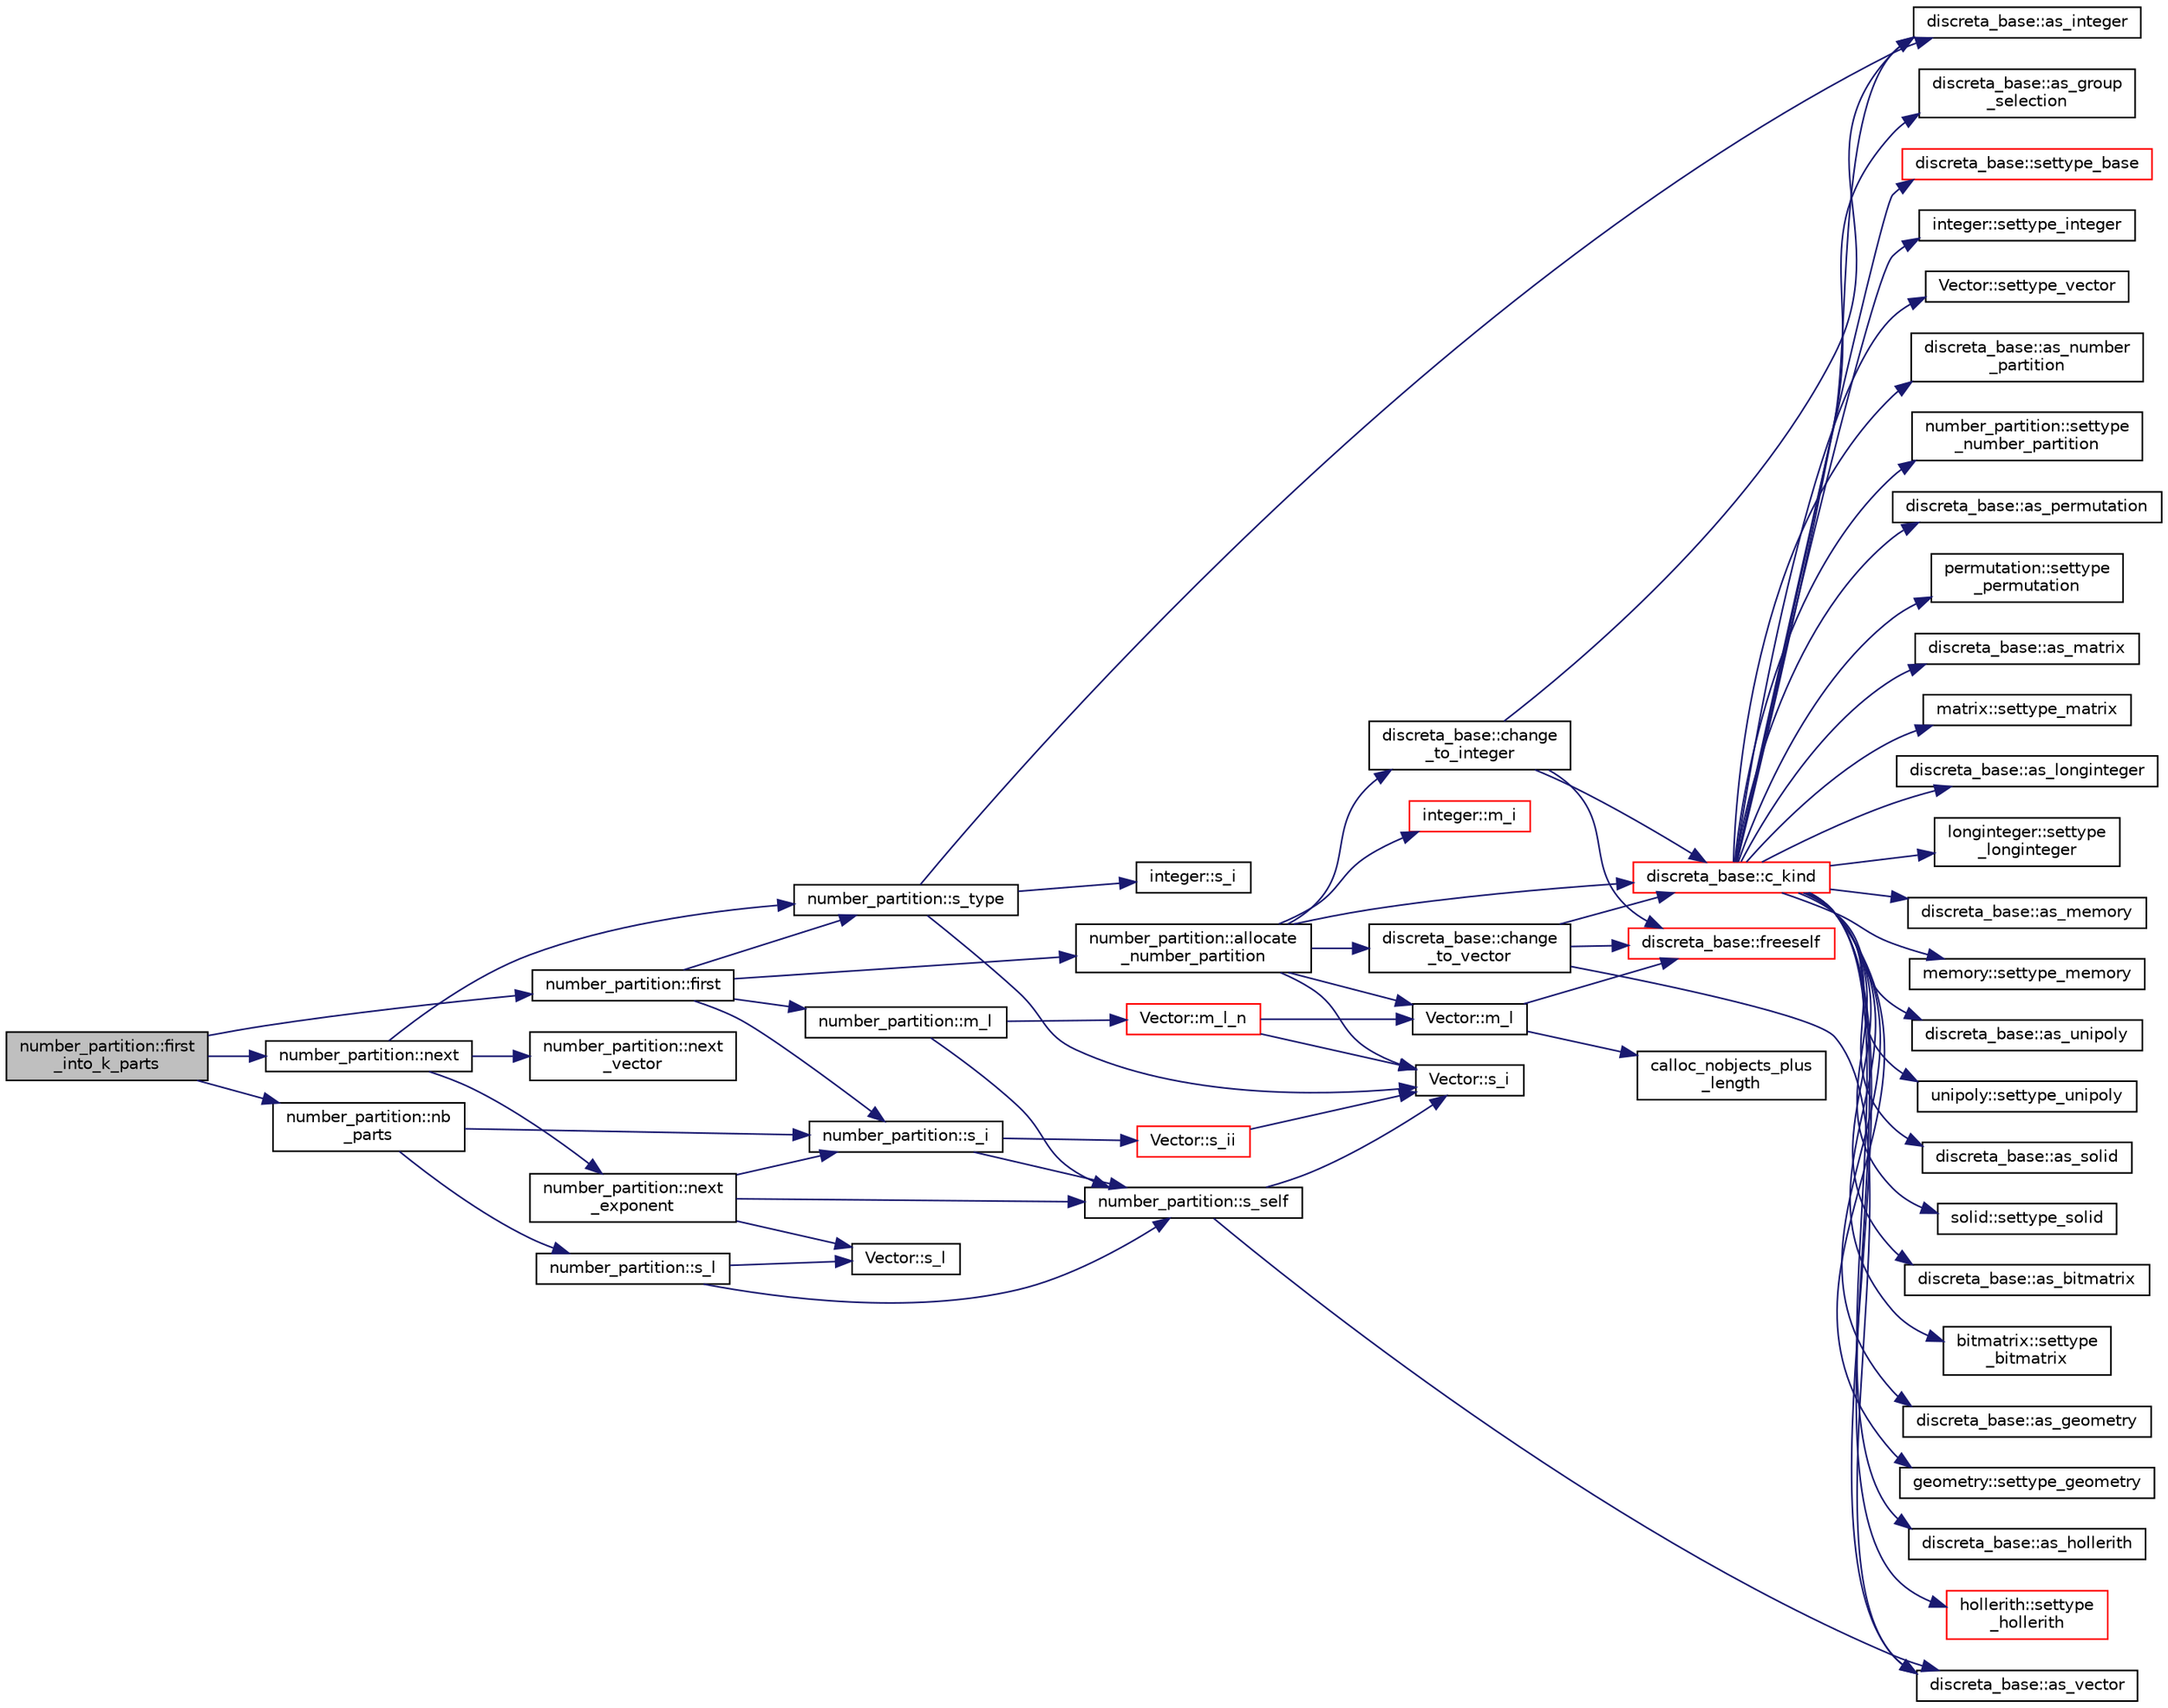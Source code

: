 digraph "number_partition::first_into_k_parts"
{
  edge [fontname="Helvetica",fontsize="10",labelfontname="Helvetica",labelfontsize="10"];
  node [fontname="Helvetica",fontsize="10",shape=record];
  rankdir="LR";
  Node494 [label="number_partition::first\l_into_k_parts",height=0.2,width=0.4,color="black", fillcolor="grey75", style="filled", fontcolor="black"];
  Node494 -> Node495 [color="midnightblue",fontsize="10",style="solid",fontname="Helvetica"];
  Node495 [label="number_partition::first",height=0.2,width=0.4,color="black", fillcolor="white", style="filled",URL="$df/d50/classnumber__partition.html#ad8fd23e15805386340aac1c807c0bbc2"];
  Node495 -> Node496 [color="midnightblue",fontsize="10",style="solid",fontname="Helvetica"];
  Node496 [label="number_partition::allocate\l_number_partition",height=0.2,width=0.4,color="black", fillcolor="white", style="filled",URL="$df/d50/classnumber__partition.html#a3c5649dc95f5ca53df4b0c58de6c1dc5"];
  Node496 -> Node497 [color="midnightblue",fontsize="10",style="solid",fontname="Helvetica"];
  Node497 [label="Vector::m_l",height=0.2,width=0.4,color="black", fillcolor="white", style="filled",URL="$d5/db2/class_vector.html#a00f5520c2a6b4f5282a1a8bcf8ea74eb"];
  Node497 -> Node498 [color="midnightblue",fontsize="10",style="solid",fontname="Helvetica"];
  Node498 [label="discreta_base::freeself",height=0.2,width=0.4,color="red", fillcolor="white", style="filled",URL="$d7/d71/classdiscreta__base.html#a9a3c9501a562293b5667c11b9174d6e5"];
  Node497 -> Node546 [color="midnightblue",fontsize="10",style="solid",fontname="Helvetica"];
  Node546 [label="calloc_nobjects_plus\l_length",height=0.2,width=0.4,color="black", fillcolor="white", style="filled",URL="$d9/d60/discreta_8h.html#a71599d54c8c17dfa065a363f5cdd0aa4"];
  Node496 -> Node547 [color="midnightblue",fontsize="10",style="solid",fontname="Helvetica"];
  Node547 [label="discreta_base::c_kind",height=0.2,width=0.4,color="red", fillcolor="white", style="filled",URL="$d7/d71/classdiscreta__base.html#adc2ff61589c2d083688e7a43f333cb62"];
  Node547 -> Node548 [color="midnightblue",fontsize="10",style="solid",fontname="Helvetica"];
  Node548 [label="discreta_base::settype_base",height=0.2,width=0.4,color="red", fillcolor="white", style="filled",URL="$d7/d71/classdiscreta__base.html#a4f42899a89447d1c3993ea07c38f8ad4"];
  Node547 -> Node507 [color="midnightblue",fontsize="10",style="solid",fontname="Helvetica"];
  Node507 [label="discreta_base::as_integer",height=0.2,width=0.4,color="black", fillcolor="white", style="filled",URL="$d7/d71/classdiscreta__base.html#a00d7691eaf874fd283d942692fe8dd26"];
  Node547 -> Node549 [color="midnightblue",fontsize="10",style="solid",fontname="Helvetica"];
  Node549 [label="integer::settype_integer",height=0.2,width=0.4,color="black", fillcolor="white", style="filled",URL="$d0/de5/classinteger.html#a6265c65ef311229acd513d748faba796"];
  Node547 -> Node509 [color="midnightblue",fontsize="10",style="solid",fontname="Helvetica"];
  Node509 [label="discreta_base::as_vector",height=0.2,width=0.4,color="black", fillcolor="white", style="filled",URL="$d7/d71/classdiscreta__base.html#a7bdd6cae39c380b128ee9e17e42cf020"];
  Node547 -> Node550 [color="midnightblue",fontsize="10",style="solid",fontname="Helvetica"];
  Node550 [label="Vector::settype_vector",height=0.2,width=0.4,color="black", fillcolor="white", style="filled",URL="$d5/db2/class_vector.html#a34e0d00b18c051f23904a8429fa6c8b4"];
  Node547 -> Node512 [color="midnightblue",fontsize="10",style="solid",fontname="Helvetica"];
  Node512 [label="discreta_base::as_number\l_partition",height=0.2,width=0.4,color="black", fillcolor="white", style="filled",URL="$d7/d71/classdiscreta__base.html#a307aa09de0e925d46697707968ffab00"];
  Node547 -> Node551 [color="midnightblue",fontsize="10",style="solid",fontname="Helvetica"];
  Node551 [label="number_partition::settype\l_number_partition",height=0.2,width=0.4,color="black", fillcolor="white", style="filled",URL="$df/d50/classnumber__partition.html#a3aaec1b557758f643ffc8555bbc358be"];
  Node547 -> Node514 [color="midnightblue",fontsize="10",style="solid",fontname="Helvetica"];
  Node514 [label="discreta_base::as_permutation",height=0.2,width=0.4,color="black", fillcolor="white", style="filled",URL="$d7/d71/classdiscreta__base.html#aa4e72f36a82984239b12ae831e131098"];
  Node547 -> Node552 [color="midnightblue",fontsize="10",style="solid",fontname="Helvetica"];
  Node552 [label="permutation::settype\l_permutation",height=0.2,width=0.4,color="black", fillcolor="white", style="filled",URL="$d0/d08/classpermutation.html#af1eea29f86195cede9562e444664c28c"];
  Node547 -> Node516 [color="midnightblue",fontsize="10",style="solid",fontname="Helvetica"];
  Node516 [label="discreta_base::as_matrix",height=0.2,width=0.4,color="black", fillcolor="white", style="filled",URL="$d7/d71/classdiscreta__base.html#ae4d7f56d917a4707b838fbffde6467ff"];
  Node547 -> Node553 [color="midnightblue",fontsize="10",style="solid",fontname="Helvetica"];
  Node553 [label="matrix::settype_matrix",height=0.2,width=0.4,color="black", fillcolor="white", style="filled",URL="$d1/d8d/classmatrix.html#a1780283a64a789e4084d792683d276bb"];
  Node547 -> Node519 [color="midnightblue",fontsize="10",style="solid",fontname="Helvetica"];
  Node519 [label="discreta_base::as_longinteger",height=0.2,width=0.4,color="black", fillcolor="white", style="filled",URL="$d7/d71/classdiscreta__base.html#a20a094639eb711b10c8694c51937f7cd"];
  Node547 -> Node554 [color="midnightblue",fontsize="10",style="solid",fontname="Helvetica"];
  Node554 [label="longinteger::settype\l_longinteger",height=0.2,width=0.4,color="black", fillcolor="white", style="filled",URL="$d3/d71/classlonginteger.html#ae5f811ece8df31b9ff114368a18e1dc5"];
  Node547 -> Node522 [color="midnightblue",fontsize="10",style="solid",fontname="Helvetica"];
  Node522 [label="discreta_base::as_memory",height=0.2,width=0.4,color="black", fillcolor="white", style="filled",URL="$d7/d71/classdiscreta__base.html#ad94b2d7dce0cd4fa22db57f6e79c4bd2"];
  Node547 -> Node555 [color="midnightblue",fontsize="10",style="solid",fontname="Helvetica"];
  Node555 [label="memory::settype_memory",height=0.2,width=0.4,color="black", fillcolor="white", style="filled",URL="$d8/d99/classmemory.html#a33aae277f9b8fe36b02e9d5da895451b"];
  Node547 -> Node524 [color="midnightblue",fontsize="10",style="solid",fontname="Helvetica"];
  Node524 [label="discreta_base::as_unipoly",height=0.2,width=0.4,color="black", fillcolor="white", style="filled",URL="$d7/d71/classdiscreta__base.html#ad50d8027f039fe5c2478cddb243adc9d"];
  Node547 -> Node556 [color="midnightblue",fontsize="10",style="solid",fontname="Helvetica"];
  Node556 [label="unipoly::settype_unipoly",height=0.2,width=0.4,color="black", fillcolor="white", style="filled",URL="$d1/d89/classunipoly.html#a8db854fcc85c5e1150b1f1b1c005c95b"];
  Node547 -> Node526 [color="midnightblue",fontsize="10",style="solid",fontname="Helvetica"];
  Node526 [label="discreta_base::as_solid",height=0.2,width=0.4,color="black", fillcolor="white", style="filled",URL="$d7/d71/classdiscreta__base.html#a1fc5f2b85ec97ab0a69dd64903c970a5"];
  Node547 -> Node557 [color="midnightblue",fontsize="10",style="solid",fontname="Helvetica"];
  Node557 [label="solid::settype_solid",height=0.2,width=0.4,color="black", fillcolor="white", style="filled",URL="$d8/def/classsolid.html#a775bd4821f75a8aee4ea3d4335ff90e0"];
  Node547 -> Node528 [color="midnightblue",fontsize="10",style="solid",fontname="Helvetica"];
  Node528 [label="discreta_base::as_bitmatrix",height=0.2,width=0.4,color="black", fillcolor="white", style="filled",URL="$d7/d71/classdiscreta__base.html#a071ad54ea8ef6c9d1d15f532e5a76df6"];
  Node547 -> Node558 [color="midnightblue",fontsize="10",style="solid",fontname="Helvetica"];
  Node558 [label="bitmatrix::settype\l_bitmatrix",height=0.2,width=0.4,color="black", fillcolor="white", style="filled",URL="$de/dc8/classbitmatrix.html#acb571d947f9526665ebbdc0ce3e2a973"];
  Node547 -> Node530 [color="midnightblue",fontsize="10",style="solid",fontname="Helvetica"];
  Node530 [label="discreta_base::as_geometry",height=0.2,width=0.4,color="black", fillcolor="white", style="filled",URL="$d7/d71/classdiscreta__base.html#a38fc7b4cdd830703e9d87354b79bc5c8"];
  Node547 -> Node559 [color="midnightblue",fontsize="10",style="solid",fontname="Helvetica"];
  Node559 [label="geometry::settype_geometry",height=0.2,width=0.4,color="black", fillcolor="white", style="filled",URL="$da/d44/classgeometry.html#ab4a336baba6a3f56f5ffa053a5be5ba7"];
  Node547 -> Node532 [color="midnightblue",fontsize="10",style="solid",fontname="Helvetica"];
  Node532 [label="discreta_base::as_hollerith",height=0.2,width=0.4,color="black", fillcolor="white", style="filled",URL="$d7/d71/classdiscreta__base.html#a3e66f82711f314710107e2f29e589690"];
  Node547 -> Node560 [color="midnightblue",fontsize="10",style="solid",fontname="Helvetica"];
  Node560 [label="hollerith::settype\l_hollerith",height=0.2,width=0.4,color="red", fillcolor="white", style="filled",URL="$d8/d99/classhollerith.html#a23bbd4acfc88a0e90f1245f243f51f76"];
  Node547 -> Node534 [color="midnightblue",fontsize="10",style="solid",fontname="Helvetica"];
  Node534 [label="discreta_base::as_group\l_selection",height=0.2,width=0.4,color="black", fillcolor="white", style="filled",URL="$d7/d71/classdiscreta__base.html#aae1bac4883c567718bef9fb610abbdc8"];
  Node496 -> Node564 [color="midnightblue",fontsize="10",style="solid",fontname="Helvetica"];
  Node564 [label="Vector::s_i",height=0.2,width=0.4,color="black", fillcolor="white", style="filled",URL="$d5/db2/class_vector.html#a1c4fe1752523df8119f70dd550244871"];
  Node496 -> Node570 [color="midnightblue",fontsize="10",style="solid",fontname="Helvetica"];
  Node570 [label="discreta_base::change\l_to_integer",height=0.2,width=0.4,color="black", fillcolor="white", style="filled",URL="$d7/d71/classdiscreta__base.html#a58a5a5bd8f8e6f2dd7b4483b66dc7bb9"];
  Node570 -> Node498 [color="midnightblue",fontsize="10",style="solid",fontname="Helvetica"];
  Node570 -> Node547 [color="midnightblue",fontsize="10",style="solid",fontname="Helvetica"];
  Node570 -> Node507 [color="midnightblue",fontsize="10",style="solid",fontname="Helvetica"];
  Node496 -> Node571 [color="midnightblue",fontsize="10",style="solid",fontname="Helvetica"];
  Node571 [label="integer::m_i",height=0.2,width=0.4,color="red", fillcolor="white", style="filled",URL="$d0/de5/classinteger.html#a869091f0a0f35f5354c8c4a70250e8a9"];
  Node496 -> Node572 [color="midnightblue",fontsize="10",style="solid",fontname="Helvetica"];
  Node572 [label="discreta_base::change\l_to_vector",height=0.2,width=0.4,color="black", fillcolor="white", style="filled",URL="$d7/d71/classdiscreta__base.html#a66186d19c55ad54af11e2a040a763c38"];
  Node572 -> Node498 [color="midnightblue",fontsize="10",style="solid",fontname="Helvetica"];
  Node572 -> Node547 [color="midnightblue",fontsize="10",style="solid",fontname="Helvetica"];
  Node572 -> Node509 [color="midnightblue",fontsize="10",style="solid",fontname="Helvetica"];
  Node495 -> Node573 [color="midnightblue",fontsize="10",style="solid",fontname="Helvetica"];
  Node573 [label="number_partition::s_type",height=0.2,width=0.4,color="black", fillcolor="white", style="filled",URL="$df/d50/classnumber__partition.html#a65f10dc2af06748e5142bbb7979cbc96"];
  Node573 -> Node564 [color="midnightblue",fontsize="10",style="solid",fontname="Helvetica"];
  Node573 -> Node507 [color="midnightblue",fontsize="10",style="solid",fontname="Helvetica"];
  Node573 -> Node574 [color="midnightblue",fontsize="10",style="solid",fontname="Helvetica"];
  Node574 [label="integer::s_i",height=0.2,width=0.4,color="black", fillcolor="white", style="filled",URL="$d0/de5/classinteger.html#adf28e9f94d4c844adaa950deeb80b904"];
  Node495 -> Node575 [color="midnightblue",fontsize="10",style="solid",fontname="Helvetica"];
  Node575 [label="number_partition::m_l",height=0.2,width=0.4,color="black", fillcolor="white", style="filled",URL="$df/d50/classnumber__partition.html#a10013ba481b6c83fe777041164f8b47b"];
  Node575 -> Node576 [color="midnightblue",fontsize="10",style="solid",fontname="Helvetica"];
  Node576 [label="number_partition::s_self",height=0.2,width=0.4,color="black", fillcolor="white", style="filled",URL="$df/d50/classnumber__partition.html#a341bbbb9aeb221d1052b029648141e37"];
  Node576 -> Node564 [color="midnightblue",fontsize="10",style="solid",fontname="Helvetica"];
  Node576 -> Node509 [color="midnightblue",fontsize="10",style="solid",fontname="Helvetica"];
  Node575 -> Node577 [color="midnightblue",fontsize="10",style="solid",fontname="Helvetica"];
  Node577 [label="Vector::m_l_n",height=0.2,width=0.4,color="red", fillcolor="white", style="filled",URL="$d5/db2/class_vector.html#a5c7c126e6266ecdc832c5ce5bc1cca2f"];
  Node577 -> Node497 [color="midnightblue",fontsize="10",style="solid",fontname="Helvetica"];
  Node577 -> Node564 [color="midnightblue",fontsize="10",style="solid",fontname="Helvetica"];
  Node495 -> Node579 [color="midnightblue",fontsize="10",style="solid",fontname="Helvetica"];
  Node579 [label="number_partition::s_i",height=0.2,width=0.4,color="black", fillcolor="white", style="filled",URL="$df/d50/classnumber__partition.html#aca3e653629e80549db9e0cf584a3e16c"];
  Node579 -> Node576 [color="midnightblue",fontsize="10",style="solid",fontname="Helvetica"];
  Node579 -> Node580 [color="midnightblue",fontsize="10",style="solid",fontname="Helvetica"];
  Node580 [label="Vector::s_ii",height=0.2,width=0.4,color="red", fillcolor="white", style="filled",URL="$d5/db2/class_vector.html#a75d4942cc7b9794717b4846c10520db8"];
  Node580 -> Node564 [color="midnightblue",fontsize="10",style="solid",fontname="Helvetica"];
  Node494 -> Node582 [color="midnightblue",fontsize="10",style="solid",fontname="Helvetica"];
  Node582 [label="number_partition::nb\l_parts",height=0.2,width=0.4,color="black", fillcolor="white", style="filled",URL="$df/d50/classnumber__partition.html#ac9fc2a34e6e5a93fb7f28e30906db51b"];
  Node582 -> Node583 [color="midnightblue",fontsize="10",style="solid",fontname="Helvetica"];
  Node583 [label="number_partition::s_l",height=0.2,width=0.4,color="black", fillcolor="white", style="filled",URL="$df/d50/classnumber__partition.html#a2d95948a33d3c198e45db2b275ba8b68"];
  Node583 -> Node576 [color="midnightblue",fontsize="10",style="solid",fontname="Helvetica"];
  Node583 -> Node584 [color="midnightblue",fontsize="10",style="solid",fontname="Helvetica"];
  Node584 [label="Vector::s_l",height=0.2,width=0.4,color="black", fillcolor="white", style="filled",URL="$d5/db2/class_vector.html#ad2dc082288f858d22a528832289e0704"];
  Node582 -> Node579 [color="midnightblue",fontsize="10",style="solid",fontname="Helvetica"];
  Node494 -> Node585 [color="midnightblue",fontsize="10",style="solid",fontname="Helvetica"];
  Node585 [label="number_partition::next",height=0.2,width=0.4,color="black", fillcolor="white", style="filled",URL="$df/d50/classnumber__partition.html#a4a374717cef3ac7d21308151a19f7ec0"];
  Node585 -> Node573 [color="midnightblue",fontsize="10",style="solid",fontname="Helvetica"];
  Node585 -> Node586 [color="midnightblue",fontsize="10",style="solid",fontname="Helvetica"];
  Node586 [label="number_partition::next\l_exponent",height=0.2,width=0.4,color="black", fillcolor="white", style="filled",URL="$df/d50/classnumber__partition.html#a245a7821bacd491c54b56080f2ecbd51"];
  Node586 -> Node576 [color="midnightblue",fontsize="10",style="solid",fontname="Helvetica"];
  Node586 -> Node584 [color="midnightblue",fontsize="10",style="solid",fontname="Helvetica"];
  Node586 -> Node579 [color="midnightblue",fontsize="10",style="solid",fontname="Helvetica"];
  Node585 -> Node587 [color="midnightblue",fontsize="10",style="solid",fontname="Helvetica"];
  Node587 [label="number_partition::next\l_vector",height=0.2,width=0.4,color="black", fillcolor="white", style="filled",URL="$df/d50/classnumber__partition.html#adf30d53b4b6f6511ccbf25f5e9e4187f"];
}
